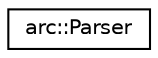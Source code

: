 digraph "Graphical Class Hierarchy"
{
 // LATEX_PDF_SIZE
  edge [fontname="Helvetica",fontsize="10",labelfontname="Helvetica",labelfontsize="10"];
  node [fontname="Helvetica",fontsize="10",shape=record];
  rankdir="LR";
  Node0 [label="arc::Parser",height=0.2,width=0.4,color="black", fillcolor="white", style="filled",URL="$classarc_1_1Parser.html",tooltip="Parser for .ini configuration files."];
}
